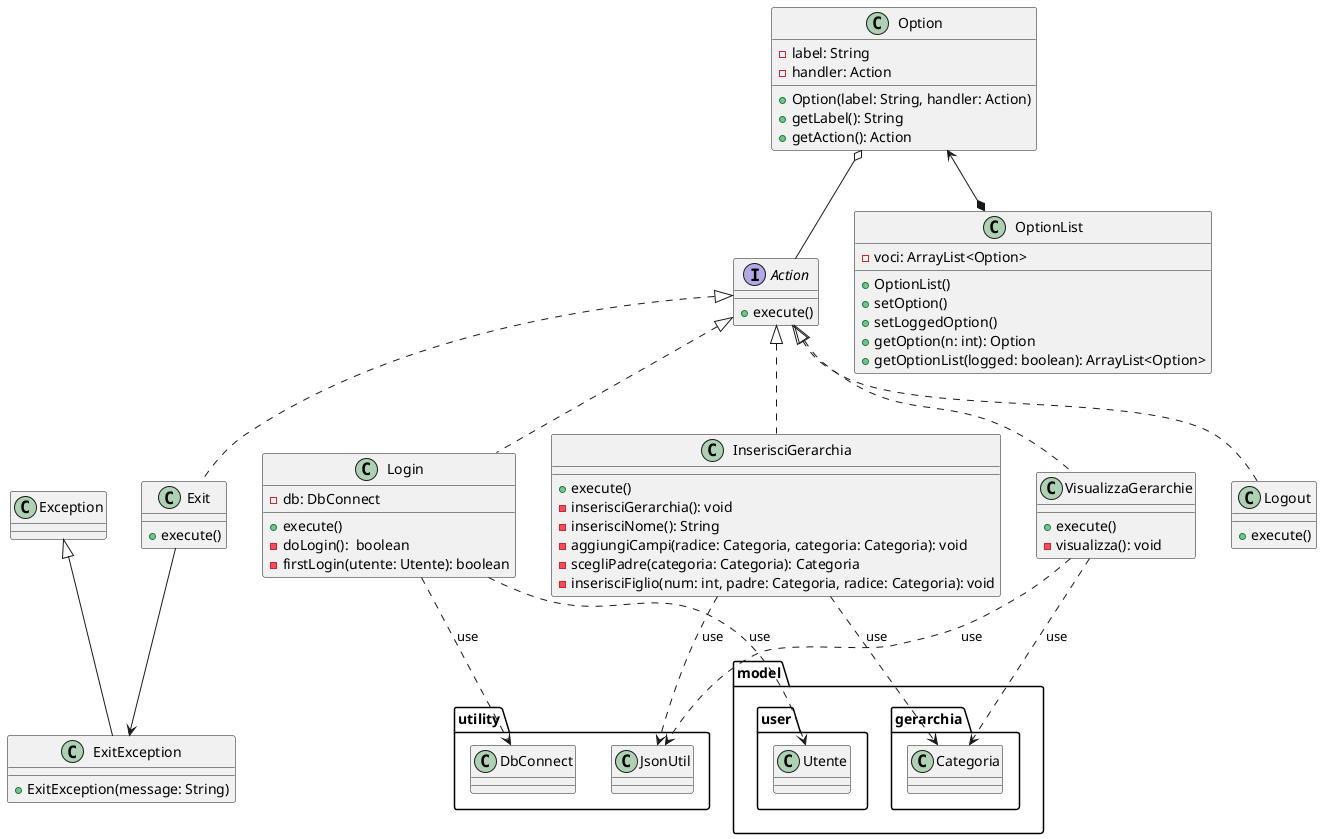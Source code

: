 @startuml controller

interface Action{
    +execute()
}

class Option{
    -label: String
    -handler: Action
    +Option(label: String, handler: Action)
    +getLabel(): String
    +getAction(): Action
}

class OptionList{
    -voci: ArrayList<Option>
    +OptionList()
    +setOption()
    +setLoggedOption()
    +getOption(n: int): Option
    +getOptionList(logged: boolean): ArrayList<Option>
}

Option <--* OptionList
Option o-- Action

class ExitException extends Exception{
    +ExitException(message: String)
}
class Exit implements Action{
    +execute()
}

Exit --> ExitException

class Login implements Action{
    -db: DbConnect
    +execute()
    -doLogin():  boolean
    -firstLogin(utente: Utente): boolean
}

class Logout implements Action{
    +execute()
}

class InserisciGerarchia implements Action{
    +execute()
    -inserisciGerarchia(): void
    -inserisciNome(): String
    -aggiungiCampi(radice: Categoria, categoria: Categoria): void
    -scegliPadre(categoria: Categoria): Categoria
    -inserisciFiglio(num: int, padre: Categoria, radice: Categoria): void

}

class VisualizzaGerarchie implements Action{
    +execute()
    -visualizza(): void
}

Login ..> model.user.Utente: use
Login ..> utility.DbConnect: use
InserisciGerarchia ..> model.gerarchia.Categoria: use
VisualizzaGerarchie ..> model.gerarchia.Categoria: use
InserisciGerarchia ..> utility.JsonUtil: use
VisualizzaGerarchie ..> utility.JsonUtil: use


@enduml
